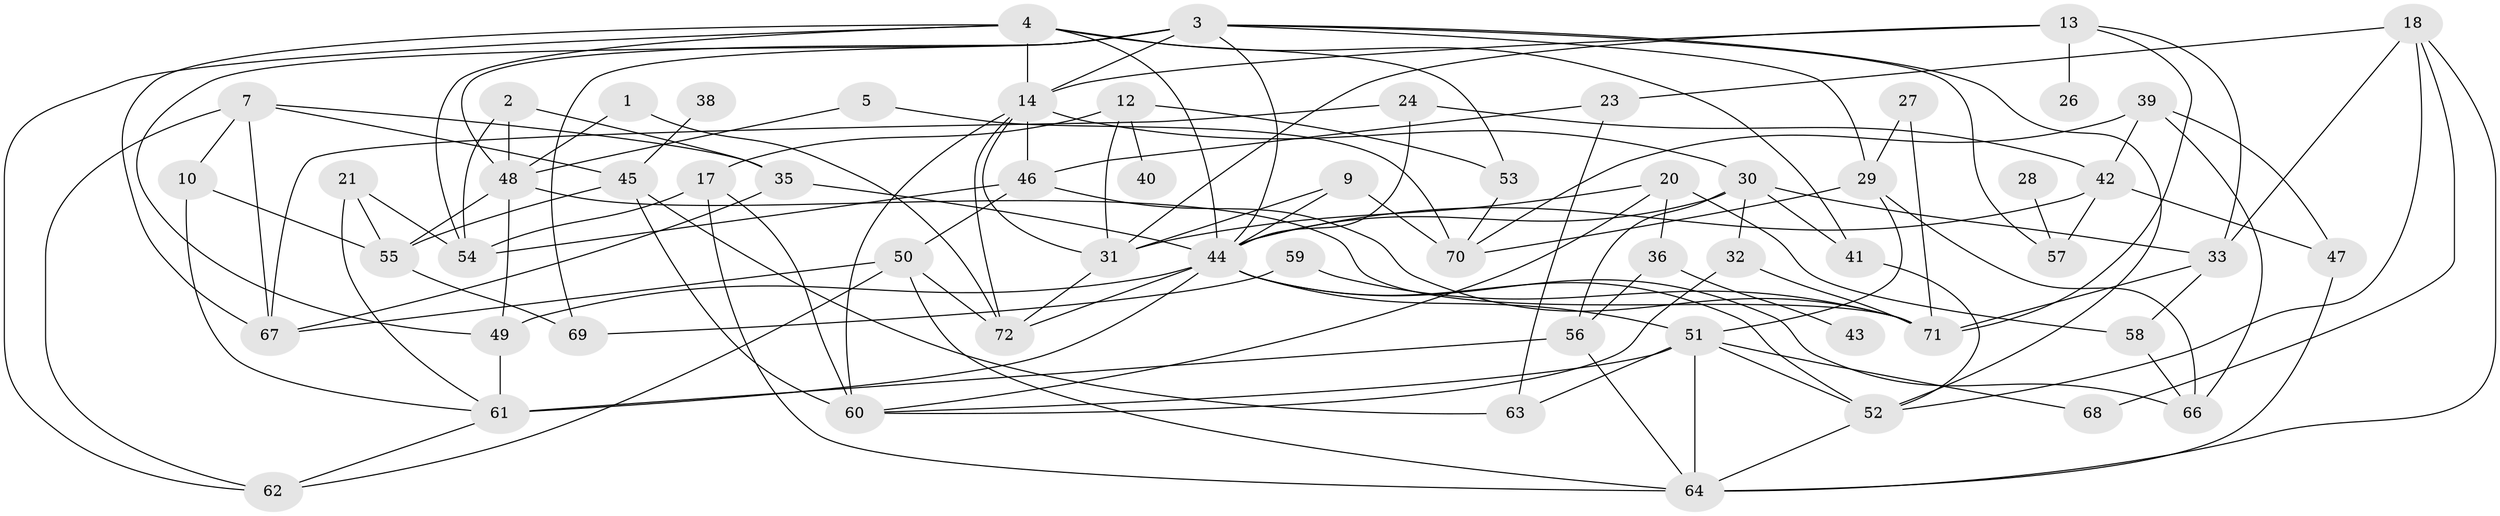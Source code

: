 // original degree distribution, {2: 0.1888111888111888, 3: 0.16783216783216784, 5: 0.11188811188811189, 7: 0.006993006993006993, 1: 0.1958041958041958, 4: 0.16783216783216784, 9: 0.006993006993006993, 6: 0.06993006993006994, 0: 0.07692307692307693, 8: 0.006993006993006993}
// Generated by graph-tools (version 1.1) at 2025/35/03/04/25 23:35:58]
// undirected, 61 vertices, 130 edges
graph export_dot {
  node [color=gray90,style=filled];
  1;
  2;
  3;
  4;
  5;
  7;
  9;
  10;
  12;
  13;
  14;
  17;
  18;
  20;
  21;
  23;
  24;
  26;
  27;
  28;
  29;
  30;
  31;
  32;
  33;
  35;
  36;
  38;
  39;
  40;
  41;
  42;
  43;
  44;
  45;
  46;
  47;
  48;
  49;
  50;
  51;
  52;
  53;
  54;
  55;
  56;
  57;
  58;
  59;
  60;
  61;
  62;
  63;
  64;
  66;
  67;
  68;
  69;
  70;
  71;
  72;
  1 -- 48 [weight=1.0];
  1 -- 72 [weight=1.0];
  2 -- 35 [weight=1.0];
  2 -- 48 [weight=1.0];
  2 -- 54 [weight=1.0];
  3 -- 14 [weight=1.0];
  3 -- 29 [weight=1.0];
  3 -- 44 [weight=1.0];
  3 -- 48 [weight=1.0];
  3 -- 49 [weight=1.0];
  3 -- 52 [weight=1.0];
  3 -- 57 [weight=1.0];
  3 -- 69 [weight=1.0];
  4 -- 14 [weight=1.0];
  4 -- 41 [weight=1.0];
  4 -- 44 [weight=1.0];
  4 -- 53 [weight=1.0];
  4 -- 54 [weight=1.0];
  4 -- 62 [weight=1.0];
  4 -- 67 [weight=1.0];
  5 -- 48 [weight=1.0];
  5 -- 70 [weight=1.0];
  7 -- 10 [weight=1.0];
  7 -- 35 [weight=1.0];
  7 -- 45 [weight=1.0];
  7 -- 62 [weight=1.0];
  7 -- 67 [weight=1.0];
  9 -- 31 [weight=1.0];
  9 -- 44 [weight=1.0];
  9 -- 70 [weight=1.0];
  10 -- 55 [weight=1.0];
  10 -- 61 [weight=1.0];
  12 -- 17 [weight=1.0];
  12 -- 31 [weight=1.0];
  12 -- 40 [weight=1.0];
  12 -- 53 [weight=1.0];
  13 -- 14 [weight=1.0];
  13 -- 26 [weight=1.0];
  13 -- 31 [weight=1.0];
  13 -- 33 [weight=1.0];
  13 -- 71 [weight=1.0];
  14 -- 30 [weight=1.0];
  14 -- 31 [weight=1.0];
  14 -- 46 [weight=1.0];
  14 -- 60 [weight=1.0];
  14 -- 72 [weight=1.0];
  17 -- 54 [weight=1.0];
  17 -- 60 [weight=1.0];
  17 -- 64 [weight=1.0];
  18 -- 23 [weight=1.0];
  18 -- 33 [weight=1.0];
  18 -- 52 [weight=1.0];
  18 -- 64 [weight=1.0];
  18 -- 68 [weight=1.0];
  20 -- 31 [weight=1.0];
  20 -- 36 [weight=1.0];
  20 -- 58 [weight=1.0];
  20 -- 60 [weight=1.0];
  21 -- 54 [weight=2.0];
  21 -- 55 [weight=1.0];
  21 -- 61 [weight=1.0];
  23 -- 46 [weight=1.0];
  23 -- 63 [weight=1.0];
  24 -- 42 [weight=1.0];
  24 -- 44 [weight=1.0];
  24 -- 67 [weight=1.0];
  27 -- 29 [weight=1.0];
  27 -- 71 [weight=1.0];
  28 -- 57 [weight=1.0];
  29 -- 51 [weight=1.0];
  29 -- 66 [weight=1.0];
  29 -- 70 [weight=2.0];
  30 -- 32 [weight=1.0];
  30 -- 33 [weight=1.0];
  30 -- 41 [weight=1.0];
  30 -- 44 [weight=1.0];
  30 -- 56 [weight=1.0];
  31 -- 72 [weight=1.0];
  32 -- 60 [weight=1.0];
  32 -- 71 [weight=1.0];
  33 -- 58 [weight=1.0];
  33 -- 71 [weight=1.0];
  35 -- 44 [weight=1.0];
  35 -- 67 [weight=1.0];
  36 -- 43 [weight=1.0];
  36 -- 56 [weight=1.0];
  38 -- 45 [weight=1.0];
  39 -- 42 [weight=1.0];
  39 -- 47 [weight=1.0];
  39 -- 66 [weight=1.0];
  39 -- 70 [weight=1.0];
  41 -- 52 [weight=1.0];
  42 -- 44 [weight=1.0];
  42 -- 47 [weight=1.0];
  42 -- 57 [weight=1.0];
  44 -- 49 [weight=1.0];
  44 -- 51 [weight=1.0];
  44 -- 52 [weight=1.0];
  44 -- 61 [weight=1.0];
  44 -- 66 [weight=1.0];
  44 -- 72 [weight=1.0];
  45 -- 55 [weight=1.0];
  45 -- 60 [weight=1.0];
  45 -- 63 [weight=1.0];
  46 -- 50 [weight=1.0];
  46 -- 54 [weight=1.0];
  46 -- 71 [weight=1.0];
  47 -- 64 [weight=1.0];
  48 -- 49 [weight=1.0];
  48 -- 55 [weight=1.0];
  48 -- 71 [weight=1.0];
  49 -- 61 [weight=2.0];
  50 -- 62 [weight=1.0];
  50 -- 64 [weight=1.0];
  50 -- 67 [weight=1.0];
  50 -- 72 [weight=1.0];
  51 -- 52 [weight=1.0];
  51 -- 60 [weight=1.0];
  51 -- 63 [weight=1.0];
  51 -- 64 [weight=1.0];
  51 -- 68 [weight=1.0];
  52 -- 64 [weight=1.0];
  53 -- 70 [weight=1.0];
  55 -- 69 [weight=1.0];
  56 -- 61 [weight=2.0];
  56 -- 64 [weight=1.0];
  58 -- 66 [weight=1.0];
  59 -- 69 [weight=1.0];
  59 -- 71 [weight=1.0];
  61 -- 62 [weight=1.0];
}
